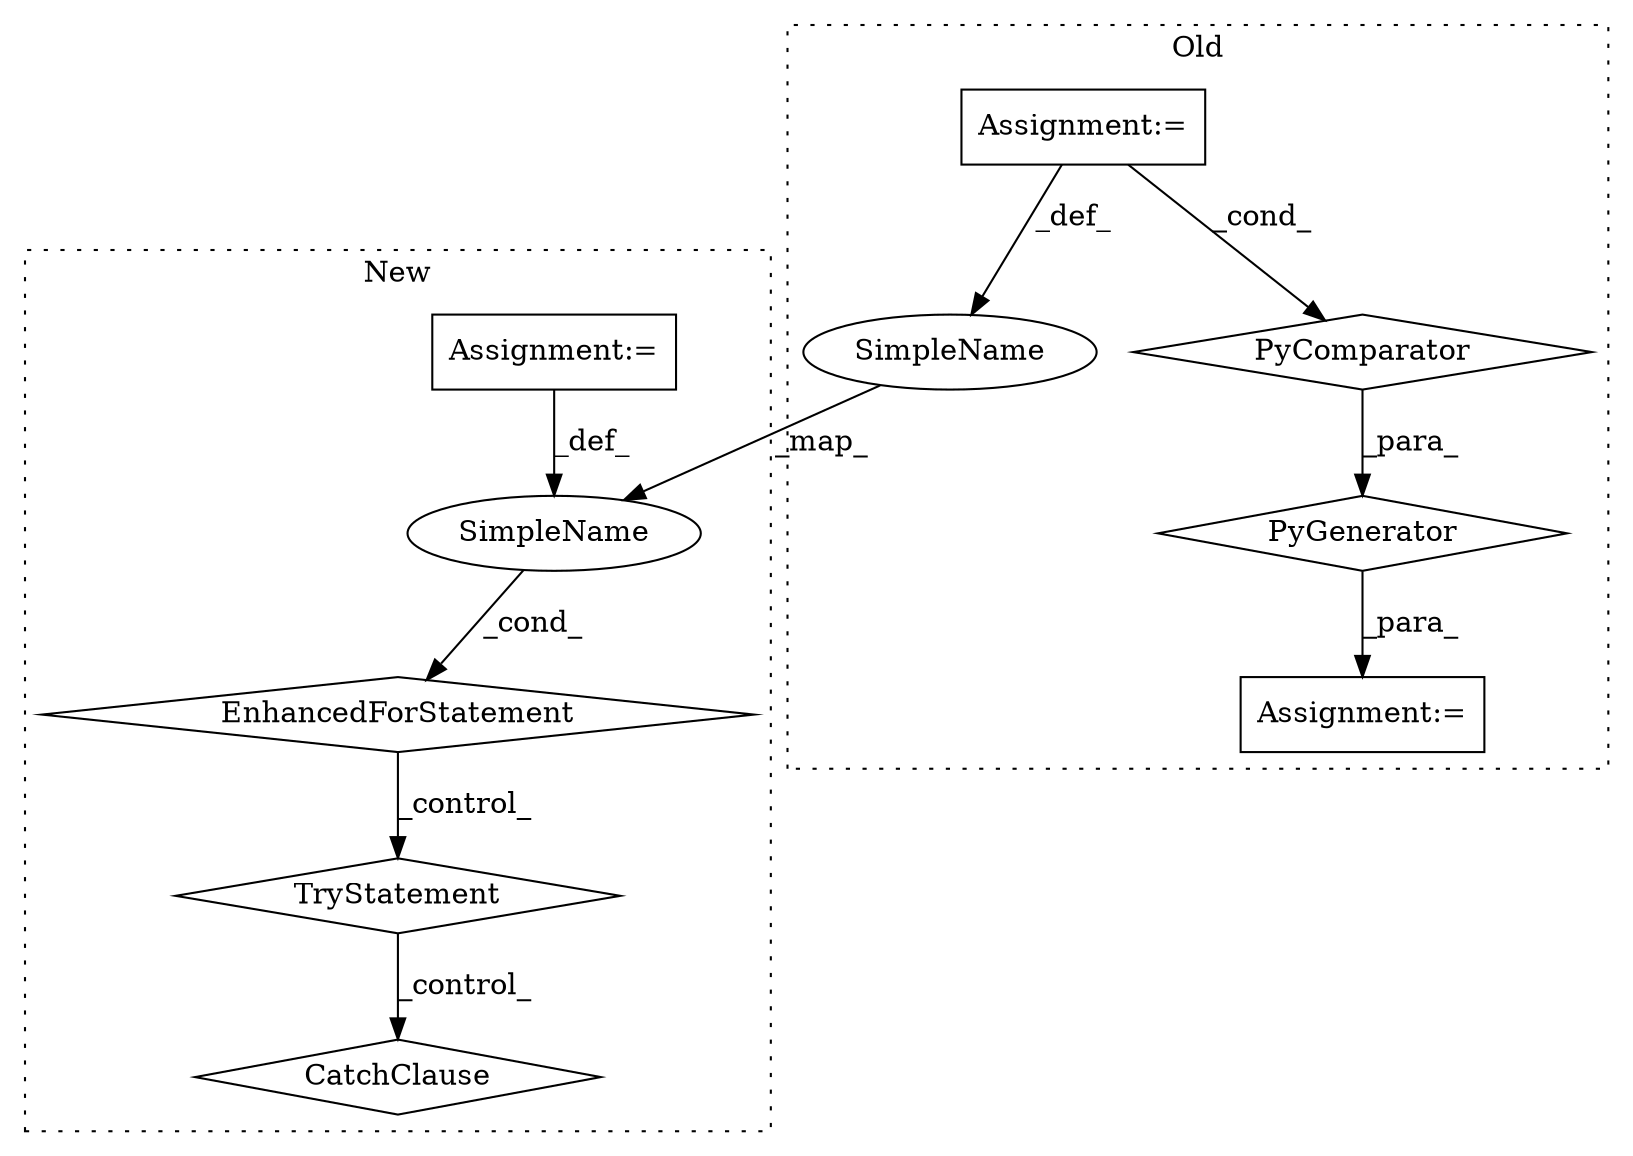 digraph G {
subgraph cluster0 {
1 [label="PyGenerator" a="107" s="10118" l="126" shape="diamond"];
3 [label="Assignment:=" a="7" s="10210" l="28" shape="box"];
5 [label="PyComparator" a="113" s="10210" l="28" shape="diamond"];
9 [label="SimpleName" a="42" s="10213" l="3" shape="ellipse"];
10 [label="Assignment:=" a="7" s="10100" l="1" shape="box"];
label = "Old";
style="dotted";
}
subgraph cluster1 {
2 [label="CatchClause" a="12" s="10599,10640" l="15,2" shape="diamond"];
4 [label="TryStatement" a="54" s="10533" l="4" shape="diamond"];
6 [label="Assignment:=" a="7" s="10258,10335" l="57,2" shape="box"];
7 [label="EnhancedForStatement" a="70" s="10258,10335" l="57,2" shape="diamond"];
8 [label="SimpleName" a="42" s="10319" l="3" shape="ellipse"];
label = "New";
style="dotted";
}
1 -> 10 [label="_para_"];
3 -> 5 [label="_cond_"];
3 -> 9 [label="_def_"];
4 -> 2 [label="_control_"];
5 -> 1 [label="_para_"];
6 -> 8 [label="_def_"];
7 -> 4 [label="_control_"];
8 -> 7 [label="_cond_"];
9 -> 8 [label="_map_"];
}